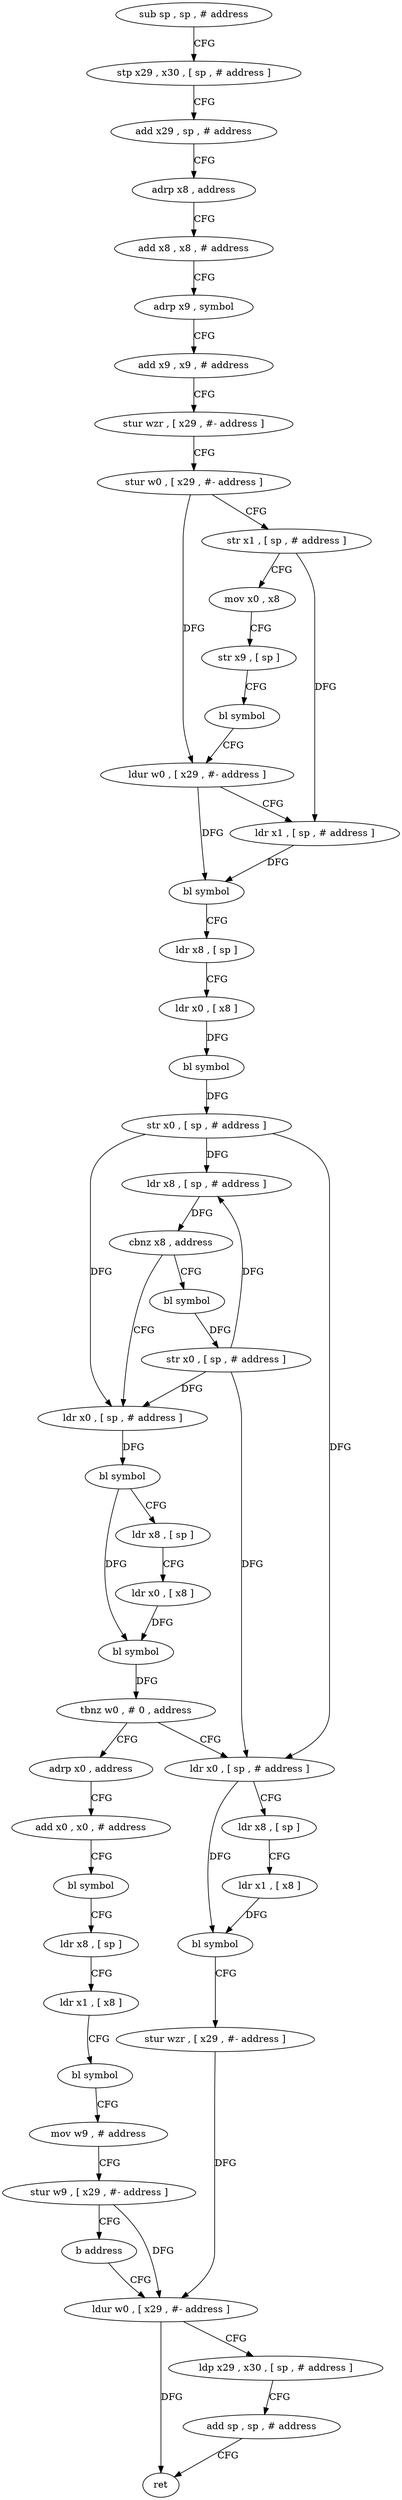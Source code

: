 digraph "func" {
"4219612" [label = "sub sp , sp , # address" ]
"4219616" [label = "stp x29 , x30 , [ sp , # address ]" ]
"4219620" [label = "add x29 , sp , # address" ]
"4219624" [label = "adrp x8 , address" ]
"4219628" [label = "add x8 , x8 , # address" ]
"4219632" [label = "adrp x9 , symbol" ]
"4219636" [label = "add x9 , x9 , # address" ]
"4219640" [label = "stur wzr , [ x29 , #- address ]" ]
"4219644" [label = "stur w0 , [ x29 , #- address ]" ]
"4219648" [label = "str x1 , [ sp , # address ]" ]
"4219652" [label = "mov x0 , x8" ]
"4219656" [label = "str x9 , [ sp ]" ]
"4219660" [label = "bl symbol" ]
"4219664" [label = "ldur w0 , [ x29 , #- address ]" ]
"4219668" [label = "ldr x1 , [ sp , # address ]" ]
"4219672" [label = "bl symbol" ]
"4219676" [label = "ldr x8 , [ sp ]" ]
"4219680" [label = "ldr x0 , [ x8 ]" ]
"4219684" [label = "bl symbol" ]
"4219688" [label = "str x0 , [ sp , # address ]" ]
"4219692" [label = "ldr x8 , [ sp , # address ]" ]
"4219696" [label = "cbnz x8 , address" ]
"4219708" [label = "ldr x0 , [ sp , # address ]" ]
"4219700" [label = "bl symbol" ]
"4219712" [label = "bl symbol" ]
"4219716" [label = "ldr x8 , [ sp ]" ]
"4219720" [label = "ldr x0 , [ x8 ]" ]
"4219724" [label = "bl symbol" ]
"4219728" [label = "tbnz w0 , # 0 , address" ]
"4219768" [label = "ldr x0 , [ sp , # address ]" ]
"4219732" [label = "adrp x0 , address" ]
"4219704" [label = "str x0 , [ sp , # address ]" ]
"4219772" [label = "ldr x8 , [ sp ]" ]
"4219776" [label = "ldr x1 , [ x8 ]" ]
"4219780" [label = "bl symbol" ]
"4219784" [label = "stur wzr , [ x29 , #- address ]" ]
"4219788" [label = "ldur w0 , [ x29 , #- address ]" ]
"4219736" [label = "add x0 , x0 , # address" ]
"4219740" [label = "bl symbol" ]
"4219744" [label = "ldr x8 , [ sp ]" ]
"4219748" [label = "ldr x1 , [ x8 ]" ]
"4219752" [label = "bl symbol" ]
"4219756" [label = "mov w9 , # address" ]
"4219760" [label = "stur w9 , [ x29 , #- address ]" ]
"4219764" [label = "b address" ]
"4219792" [label = "ldp x29 , x30 , [ sp , # address ]" ]
"4219796" [label = "add sp , sp , # address" ]
"4219800" [label = "ret" ]
"4219612" -> "4219616" [ label = "CFG" ]
"4219616" -> "4219620" [ label = "CFG" ]
"4219620" -> "4219624" [ label = "CFG" ]
"4219624" -> "4219628" [ label = "CFG" ]
"4219628" -> "4219632" [ label = "CFG" ]
"4219632" -> "4219636" [ label = "CFG" ]
"4219636" -> "4219640" [ label = "CFG" ]
"4219640" -> "4219644" [ label = "CFG" ]
"4219644" -> "4219648" [ label = "CFG" ]
"4219644" -> "4219664" [ label = "DFG" ]
"4219648" -> "4219652" [ label = "CFG" ]
"4219648" -> "4219668" [ label = "DFG" ]
"4219652" -> "4219656" [ label = "CFG" ]
"4219656" -> "4219660" [ label = "CFG" ]
"4219660" -> "4219664" [ label = "CFG" ]
"4219664" -> "4219668" [ label = "CFG" ]
"4219664" -> "4219672" [ label = "DFG" ]
"4219668" -> "4219672" [ label = "DFG" ]
"4219672" -> "4219676" [ label = "CFG" ]
"4219676" -> "4219680" [ label = "CFG" ]
"4219680" -> "4219684" [ label = "DFG" ]
"4219684" -> "4219688" [ label = "DFG" ]
"4219688" -> "4219692" [ label = "DFG" ]
"4219688" -> "4219708" [ label = "DFG" ]
"4219688" -> "4219768" [ label = "DFG" ]
"4219692" -> "4219696" [ label = "DFG" ]
"4219696" -> "4219708" [ label = "CFG" ]
"4219696" -> "4219700" [ label = "CFG" ]
"4219708" -> "4219712" [ label = "DFG" ]
"4219700" -> "4219704" [ label = "DFG" ]
"4219712" -> "4219716" [ label = "CFG" ]
"4219712" -> "4219724" [ label = "DFG" ]
"4219716" -> "4219720" [ label = "CFG" ]
"4219720" -> "4219724" [ label = "DFG" ]
"4219724" -> "4219728" [ label = "DFG" ]
"4219728" -> "4219768" [ label = "CFG" ]
"4219728" -> "4219732" [ label = "CFG" ]
"4219768" -> "4219772" [ label = "CFG" ]
"4219768" -> "4219780" [ label = "DFG" ]
"4219732" -> "4219736" [ label = "CFG" ]
"4219704" -> "4219708" [ label = "DFG" ]
"4219704" -> "4219692" [ label = "DFG" ]
"4219704" -> "4219768" [ label = "DFG" ]
"4219772" -> "4219776" [ label = "CFG" ]
"4219776" -> "4219780" [ label = "DFG" ]
"4219780" -> "4219784" [ label = "CFG" ]
"4219784" -> "4219788" [ label = "DFG" ]
"4219788" -> "4219792" [ label = "CFG" ]
"4219788" -> "4219800" [ label = "DFG" ]
"4219736" -> "4219740" [ label = "CFG" ]
"4219740" -> "4219744" [ label = "CFG" ]
"4219744" -> "4219748" [ label = "CFG" ]
"4219748" -> "4219752" [ label = "CFG" ]
"4219752" -> "4219756" [ label = "CFG" ]
"4219756" -> "4219760" [ label = "CFG" ]
"4219760" -> "4219764" [ label = "CFG" ]
"4219760" -> "4219788" [ label = "DFG" ]
"4219764" -> "4219788" [ label = "CFG" ]
"4219792" -> "4219796" [ label = "CFG" ]
"4219796" -> "4219800" [ label = "CFG" ]
}
